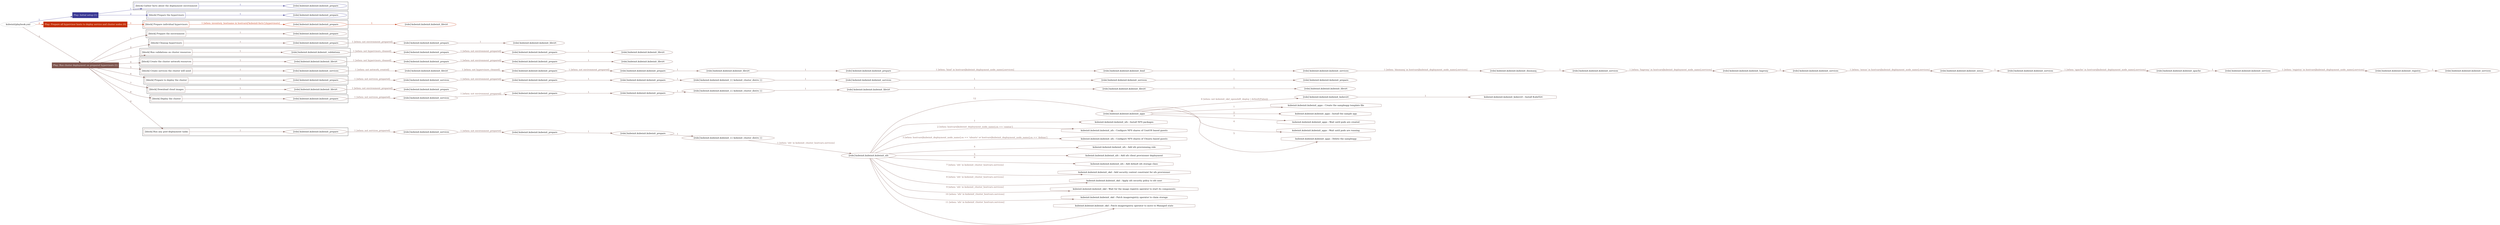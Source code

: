 digraph {
	graph [concentrate=true ordering=in rankdir=LR ratio=fill]
	edge [esep=5 sep=10]
	"kubeinit/playbook.yml" [id=root_node style=dotted]
	play_c2dd0387 [label="Play: Initial setup (1)" color="#3a3894" fontcolor="#ffffff" id=play_c2dd0387 shape=box style=filled tooltip=localhost]
	"kubeinit/playbook.yml" -> play_c2dd0387 [label="1 " color="#3a3894" fontcolor="#3a3894" id=edge_86bf3c8e labeltooltip="1 " tooltip="1 "]
	subgraph "kubeinit.kubeinit.kubeinit_prepare" {
		role_da2dac50 [label="[role] kubeinit.kubeinit.kubeinit_prepare" color="#3a3894" id=role_da2dac50 tooltip="kubeinit.kubeinit.kubeinit_prepare"]
	}
	subgraph "kubeinit.kubeinit.kubeinit_prepare" {
		role_22c2eb7b [label="[role] kubeinit.kubeinit.kubeinit_prepare" color="#3a3894" id=role_22c2eb7b tooltip="kubeinit.kubeinit.kubeinit_prepare"]
	}
	subgraph "Play: Initial setup (1)" {
		play_c2dd0387 -> block_3fb3e638 [label=1 color="#3a3894" fontcolor="#3a3894" id=edge_acb2efb7 labeltooltip=1 tooltip=1]
		subgraph cluster_block_3fb3e638 {
			block_3fb3e638 [label="[block] Gather facts about the deployment environment" color="#3a3894" id=block_3fb3e638 labeltooltip="Gather facts about the deployment environment" shape=box tooltip="Gather facts about the deployment environment"]
			block_3fb3e638 -> role_da2dac50 [label="1 " color="#3a3894" fontcolor="#3a3894" id=edge_131c8923 labeltooltip="1 " tooltip="1 "]
		}
		play_c2dd0387 -> block_d1400189 [label=2 color="#3a3894" fontcolor="#3a3894" id=edge_cb6d31bc labeltooltip=2 tooltip=2]
		subgraph cluster_block_d1400189 {
			block_d1400189 [label="[block] Prepare the hypervisors" color="#3a3894" id=block_d1400189 labeltooltip="Prepare the hypervisors" shape=box tooltip="Prepare the hypervisors"]
			block_d1400189 -> role_22c2eb7b [label="1 " color="#3a3894" fontcolor="#3a3894" id=edge_fad5fbfa labeltooltip="1 " tooltip="1 "]
		}
	}
	play_46d26a7b [label="Play: Prepare all hypervisor hosts to deploy service and cluster nodes (0)" color="#c53007" fontcolor="#ffffff" id=play_46d26a7b shape=box style=filled tooltip="Play: Prepare all hypervisor hosts to deploy service and cluster nodes (0)"]
	"kubeinit/playbook.yml" -> play_46d26a7b [label="2 " color="#c53007" fontcolor="#c53007" id=edge_1a5c983f labeltooltip="2 " tooltip="2 "]
	subgraph "kubeinit.kubeinit.kubeinit_libvirt" {
		role_46c4654c [label="[role] kubeinit.kubeinit.kubeinit_libvirt" color="#c53007" id=role_46c4654c tooltip="kubeinit.kubeinit.kubeinit_libvirt"]
	}
	subgraph "kubeinit.kubeinit.kubeinit_prepare" {
		role_c9494da9 [label="[role] kubeinit.kubeinit.kubeinit_prepare" color="#c53007" id=role_c9494da9 tooltip="kubeinit.kubeinit.kubeinit_prepare"]
		role_c9494da9 -> role_46c4654c [label="1 " color="#c53007" fontcolor="#c53007" id=edge_b0a8f1e0 labeltooltip="1 " tooltip="1 "]
	}
	subgraph "Play: Prepare all hypervisor hosts to deploy service and cluster nodes (0)" {
		play_46d26a7b -> block_4b948ac9 [label=1 color="#c53007" fontcolor="#c53007" id=edge_d9e61dc7 labeltooltip=1 tooltip=1]
		subgraph cluster_block_4b948ac9 {
			block_4b948ac9 [label="[block] Prepare individual hypervisors" color="#c53007" id=block_4b948ac9 labeltooltip="Prepare individual hypervisors" shape=box tooltip="Prepare individual hypervisors"]
			block_4b948ac9 -> role_c9494da9 [label="1 [when: inventory_hostname in hostvars['kubeinit-facts'].hypervisors]" color="#c53007" fontcolor="#c53007" id=edge_791bee9c labeltooltip="1 [when: inventory_hostname in hostvars['kubeinit-facts'].hypervisors]" tooltip="1 [when: inventory_hostname in hostvars['kubeinit-facts'].hypervisors]"]
		}
	}
	play_fd1b0d0d [label="Play: Run cluster deployment on prepared hypervisors (1)" color="#7e554e" fontcolor="#ffffff" id=play_fd1b0d0d shape=box style=filled tooltip=localhost]
	"kubeinit/playbook.yml" -> play_fd1b0d0d [label="3 " color="#7e554e" fontcolor="#7e554e" id=edge_b7e62af1 labeltooltip="3 " tooltip="3 "]
	subgraph "kubeinit.kubeinit.kubeinit_prepare" {
		role_daaa1865 [label="[role] kubeinit.kubeinit.kubeinit_prepare" color="#7e554e" id=role_daaa1865 tooltip="kubeinit.kubeinit.kubeinit_prepare"]
	}
	subgraph "kubeinit.kubeinit.kubeinit_libvirt" {
		role_657f4ca3 [label="[role] kubeinit.kubeinit.kubeinit_libvirt" color="#7e554e" id=role_657f4ca3 tooltip="kubeinit.kubeinit.kubeinit_libvirt"]
	}
	subgraph "kubeinit.kubeinit.kubeinit_prepare" {
		role_4a3c42e5 [label="[role] kubeinit.kubeinit.kubeinit_prepare" color="#7e554e" id=role_4a3c42e5 tooltip="kubeinit.kubeinit.kubeinit_prepare"]
		role_4a3c42e5 -> role_657f4ca3 [label="1 " color="#7e554e" fontcolor="#7e554e" id=edge_40a87649 labeltooltip="1 " tooltip="1 "]
	}
	subgraph "kubeinit.kubeinit.kubeinit_prepare" {
		role_5d54aa24 [label="[role] kubeinit.kubeinit.kubeinit_prepare" color="#7e554e" id=role_5d54aa24 tooltip="kubeinit.kubeinit.kubeinit_prepare"]
		role_5d54aa24 -> role_4a3c42e5 [label="1 [when: not environment_prepared]" color="#7e554e" fontcolor="#7e554e" id=edge_bfb8fec6 labeltooltip="1 [when: not environment_prepared]" tooltip="1 [when: not environment_prepared]"]
	}
	subgraph "kubeinit.kubeinit.kubeinit_libvirt" {
		role_5720d32f [label="[role] kubeinit.kubeinit.kubeinit_libvirt" color="#7e554e" id=role_5720d32f tooltip="kubeinit.kubeinit.kubeinit_libvirt"]
	}
	subgraph "kubeinit.kubeinit.kubeinit_prepare" {
		role_c7e9fc83 [label="[role] kubeinit.kubeinit.kubeinit_prepare" color="#7e554e" id=role_c7e9fc83 tooltip="kubeinit.kubeinit.kubeinit_prepare"]
		role_c7e9fc83 -> role_5720d32f [label="1 " color="#7e554e" fontcolor="#7e554e" id=edge_cd16b8ef labeltooltip="1 " tooltip="1 "]
	}
	subgraph "kubeinit.kubeinit.kubeinit_prepare" {
		role_3e101ac8 [label="[role] kubeinit.kubeinit.kubeinit_prepare" color="#7e554e" id=role_3e101ac8 tooltip="kubeinit.kubeinit.kubeinit_prepare"]
		role_3e101ac8 -> role_c7e9fc83 [label="1 [when: not environment_prepared]" color="#7e554e" fontcolor="#7e554e" id=edge_ec8adcec labeltooltip="1 [when: not environment_prepared]" tooltip="1 [when: not environment_prepared]"]
	}
	subgraph "kubeinit.kubeinit.kubeinit_validations" {
		role_52a22d5b [label="[role] kubeinit.kubeinit.kubeinit_validations" color="#7e554e" id=role_52a22d5b tooltip="kubeinit.kubeinit.kubeinit_validations"]
		role_52a22d5b -> role_3e101ac8 [label="1 [when: not hypervisors_cleaned]" color="#7e554e" fontcolor="#7e554e" id=edge_bc32d9d7 labeltooltip="1 [when: not hypervisors_cleaned]" tooltip="1 [when: not hypervisors_cleaned]"]
	}
	subgraph "kubeinit.kubeinit.kubeinit_libvirt" {
		role_e495586c [label="[role] kubeinit.kubeinit.kubeinit_libvirt" color="#7e554e" id=role_e495586c tooltip="kubeinit.kubeinit.kubeinit_libvirt"]
	}
	subgraph "kubeinit.kubeinit.kubeinit_prepare" {
		role_4ebca391 [label="[role] kubeinit.kubeinit.kubeinit_prepare" color="#7e554e" id=role_4ebca391 tooltip="kubeinit.kubeinit.kubeinit_prepare"]
		role_4ebca391 -> role_e495586c [label="1 " color="#7e554e" fontcolor="#7e554e" id=edge_f3aa718d labeltooltip="1 " tooltip="1 "]
	}
	subgraph "kubeinit.kubeinit.kubeinit_prepare" {
		role_298121b6 [label="[role] kubeinit.kubeinit.kubeinit_prepare" color="#7e554e" id=role_298121b6 tooltip="kubeinit.kubeinit.kubeinit_prepare"]
		role_298121b6 -> role_4ebca391 [label="1 [when: not environment_prepared]" color="#7e554e" fontcolor="#7e554e" id=edge_adab590d labeltooltip="1 [when: not environment_prepared]" tooltip="1 [when: not environment_prepared]"]
	}
	subgraph "kubeinit.kubeinit.kubeinit_libvirt" {
		role_7711940d [label="[role] kubeinit.kubeinit.kubeinit_libvirt" color="#7e554e" id=role_7711940d tooltip="kubeinit.kubeinit.kubeinit_libvirt"]
		role_7711940d -> role_298121b6 [label="1 [when: not hypervisors_cleaned]" color="#7e554e" fontcolor="#7e554e" id=edge_3af7db24 labeltooltip="1 [when: not hypervisors_cleaned]" tooltip="1 [when: not hypervisors_cleaned]"]
	}
	subgraph "kubeinit.kubeinit.kubeinit_services" {
		role_03ab2e5f [label="[role] kubeinit.kubeinit.kubeinit_services" color="#7e554e" id=role_03ab2e5f tooltip="kubeinit.kubeinit.kubeinit_services"]
	}
	subgraph "kubeinit.kubeinit.kubeinit_registry" {
		role_21ba1f43 [label="[role] kubeinit.kubeinit.kubeinit_registry" color="#7e554e" id=role_21ba1f43 tooltip="kubeinit.kubeinit.kubeinit_registry"]
		role_21ba1f43 -> role_03ab2e5f [label="1 " color="#7e554e" fontcolor="#7e554e" id=edge_952fd7f2 labeltooltip="1 " tooltip="1 "]
	}
	subgraph "kubeinit.kubeinit.kubeinit_services" {
		role_b5451141 [label="[role] kubeinit.kubeinit.kubeinit_services" color="#7e554e" id=role_b5451141 tooltip="kubeinit.kubeinit.kubeinit_services"]
		role_b5451141 -> role_21ba1f43 [label="1 [when: 'registry' in hostvars[kubeinit_deployment_node_name].services]" color="#7e554e" fontcolor="#7e554e" id=edge_2198044a labeltooltip="1 [when: 'registry' in hostvars[kubeinit_deployment_node_name].services]" tooltip="1 [when: 'registry' in hostvars[kubeinit_deployment_node_name].services]"]
	}
	subgraph "kubeinit.kubeinit.kubeinit_apache" {
		role_afb4394b [label="[role] kubeinit.kubeinit.kubeinit_apache" color="#7e554e" id=role_afb4394b tooltip="kubeinit.kubeinit.kubeinit_apache"]
		role_afb4394b -> role_b5451141 [label="1 " color="#7e554e" fontcolor="#7e554e" id=edge_414f3d36 labeltooltip="1 " tooltip="1 "]
	}
	subgraph "kubeinit.kubeinit.kubeinit_services" {
		role_c9fb33a8 [label="[role] kubeinit.kubeinit.kubeinit_services" color="#7e554e" id=role_c9fb33a8 tooltip="kubeinit.kubeinit.kubeinit_services"]
		role_c9fb33a8 -> role_afb4394b [label="1 [when: 'apache' in hostvars[kubeinit_deployment_node_name].services]" color="#7e554e" fontcolor="#7e554e" id=edge_ba1ae41f labeltooltip="1 [when: 'apache' in hostvars[kubeinit_deployment_node_name].services]" tooltip="1 [when: 'apache' in hostvars[kubeinit_deployment_node_name].services]"]
	}
	subgraph "kubeinit.kubeinit.kubeinit_nexus" {
		role_1bba70f8 [label="[role] kubeinit.kubeinit.kubeinit_nexus" color="#7e554e" id=role_1bba70f8 tooltip="kubeinit.kubeinit.kubeinit_nexus"]
		role_1bba70f8 -> role_c9fb33a8 [label="1 " color="#7e554e" fontcolor="#7e554e" id=edge_4ba47462 labeltooltip="1 " tooltip="1 "]
	}
	subgraph "kubeinit.kubeinit.kubeinit_services" {
		role_a01415ed [label="[role] kubeinit.kubeinit.kubeinit_services" color="#7e554e" id=role_a01415ed tooltip="kubeinit.kubeinit.kubeinit_services"]
		role_a01415ed -> role_1bba70f8 [label="1 [when: 'nexus' in hostvars[kubeinit_deployment_node_name].services]" color="#7e554e" fontcolor="#7e554e" id=edge_d2247255 labeltooltip="1 [when: 'nexus' in hostvars[kubeinit_deployment_node_name].services]" tooltip="1 [when: 'nexus' in hostvars[kubeinit_deployment_node_name].services]"]
	}
	subgraph "kubeinit.kubeinit.kubeinit_haproxy" {
		role_2ab2d21d [label="[role] kubeinit.kubeinit.kubeinit_haproxy" color="#7e554e" id=role_2ab2d21d tooltip="kubeinit.kubeinit.kubeinit_haproxy"]
		role_2ab2d21d -> role_a01415ed [label="1 " color="#7e554e" fontcolor="#7e554e" id=edge_5239ca3d labeltooltip="1 " tooltip="1 "]
	}
	subgraph "kubeinit.kubeinit.kubeinit_services" {
		role_d3edbe37 [label="[role] kubeinit.kubeinit.kubeinit_services" color="#7e554e" id=role_d3edbe37 tooltip="kubeinit.kubeinit.kubeinit_services"]
		role_d3edbe37 -> role_2ab2d21d [label="1 [when: 'haproxy' in hostvars[kubeinit_deployment_node_name].services]" color="#7e554e" fontcolor="#7e554e" id=edge_b6151aee labeltooltip="1 [when: 'haproxy' in hostvars[kubeinit_deployment_node_name].services]" tooltip="1 [when: 'haproxy' in hostvars[kubeinit_deployment_node_name].services]"]
	}
	subgraph "kubeinit.kubeinit.kubeinit_dnsmasq" {
		role_39ce8699 [label="[role] kubeinit.kubeinit.kubeinit_dnsmasq" color="#7e554e" id=role_39ce8699 tooltip="kubeinit.kubeinit.kubeinit_dnsmasq"]
		role_39ce8699 -> role_d3edbe37 [label="1 " color="#7e554e" fontcolor="#7e554e" id=edge_bb0cb123 labeltooltip="1 " tooltip="1 "]
	}
	subgraph "kubeinit.kubeinit.kubeinit_services" {
		role_d1df9e18 [label="[role] kubeinit.kubeinit.kubeinit_services" color="#7e554e" id=role_d1df9e18 tooltip="kubeinit.kubeinit.kubeinit_services"]
		role_d1df9e18 -> role_39ce8699 [label="1 [when: 'dnsmasq' in hostvars[kubeinit_deployment_node_name].services]" color="#7e554e" fontcolor="#7e554e" id=edge_383c7206 labeltooltip="1 [when: 'dnsmasq' in hostvars[kubeinit_deployment_node_name].services]" tooltip="1 [when: 'dnsmasq' in hostvars[kubeinit_deployment_node_name].services]"]
	}
	subgraph "kubeinit.kubeinit.kubeinit_bind" {
		role_513589ef [label="[role] kubeinit.kubeinit.kubeinit_bind" color="#7e554e" id=role_513589ef tooltip="kubeinit.kubeinit.kubeinit_bind"]
		role_513589ef -> role_d1df9e18 [label="1 " color="#7e554e" fontcolor="#7e554e" id=edge_b9255f7a labeltooltip="1 " tooltip="1 "]
	}
	subgraph "kubeinit.kubeinit.kubeinit_prepare" {
		role_d474b8ef [label="[role] kubeinit.kubeinit.kubeinit_prepare" color="#7e554e" id=role_d474b8ef tooltip="kubeinit.kubeinit.kubeinit_prepare"]
		role_d474b8ef -> role_513589ef [label="1 [when: 'bind' in hostvars[kubeinit_deployment_node_name].services]" color="#7e554e" fontcolor="#7e554e" id=edge_52bdf46e labeltooltip="1 [when: 'bind' in hostvars[kubeinit_deployment_node_name].services]" tooltip="1 [when: 'bind' in hostvars[kubeinit_deployment_node_name].services]"]
	}
	subgraph "kubeinit.kubeinit.kubeinit_libvirt" {
		role_d708d15b [label="[role] kubeinit.kubeinit.kubeinit_libvirt" color="#7e554e" id=role_d708d15b tooltip="kubeinit.kubeinit.kubeinit_libvirt"]
		role_d708d15b -> role_d474b8ef [label="1 " color="#7e554e" fontcolor="#7e554e" id=edge_839da3f9 labeltooltip="1 " tooltip="1 "]
	}
	subgraph "kubeinit.kubeinit.kubeinit_prepare" {
		role_8d02b257 [label="[role] kubeinit.kubeinit.kubeinit_prepare" color="#7e554e" id=role_8d02b257 tooltip="kubeinit.kubeinit.kubeinit_prepare"]
		role_8d02b257 -> role_d708d15b [label="1 " color="#7e554e" fontcolor="#7e554e" id=edge_b66bd746 labeltooltip="1 " tooltip="1 "]
	}
	subgraph "kubeinit.kubeinit.kubeinit_prepare" {
		role_91f8b99c [label="[role] kubeinit.kubeinit.kubeinit_prepare" color="#7e554e" id=role_91f8b99c tooltip="kubeinit.kubeinit.kubeinit_prepare"]
		role_91f8b99c -> role_8d02b257 [label="1 [when: not environment_prepared]" color="#7e554e" fontcolor="#7e554e" id=edge_d16b2d05 labeltooltip="1 [when: not environment_prepared]" tooltip="1 [when: not environment_prepared]"]
	}
	subgraph "kubeinit.kubeinit.kubeinit_libvirt" {
		role_ed782646 [label="[role] kubeinit.kubeinit.kubeinit_libvirt" color="#7e554e" id=role_ed782646 tooltip="kubeinit.kubeinit.kubeinit_libvirt"]
		role_ed782646 -> role_91f8b99c [label="1 [when: not hypervisors_cleaned]" color="#7e554e" fontcolor="#7e554e" id=edge_95c60d4a labeltooltip="1 [when: not hypervisors_cleaned]" tooltip="1 [when: not hypervisors_cleaned]"]
	}
	subgraph "kubeinit.kubeinit.kubeinit_services" {
		role_5d439bfb [label="[role] kubeinit.kubeinit.kubeinit_services" color="#7e554e" id=role_5d439bfb tooltip="kubeinit.kubeinit.kubeinit_services"]
		role_5d439bfb -> role_ed782646 [label="1 [when: not network_created]" color="#7e554e" fontcolor="#7e554e" id=edge_2762e221 labeltooltip="1 [when: not network_created]" tooltip="1 [when: not network_created]"]
	}
	subgraph "kubeinit.kubeinit.kubeinit_prepare" {
		role_adc8de19 [label="[role] kubeinit.kubeinit.kubeinit_prepare" color="#7e554e" id=role_adc8de19 tooltip="kubeinit.kubeinit.kubeinit_prepare"]
	}
	subgraph "kubeinit.kubeinit.kubeinit_services" {
		role_7b9e6ff3 [label="[role] kubeinit.kubeinit.kubeinit_services" color="#7e554e" id=role_7b9e6ff3 tooltip="kubeinit.kubeinit.kubeinit_services"]
		role_7b9e6ff3 -> role_adc8de19 [label="1 " color="#7e554e" fontcolor="#7e554e" id=edge_973a5259 labeltooltip="1 " tooltip="1 "]
	}
	subgraph "kubeinit.kubeinit.kubeinit_services" {
		role_43fcf7f1 [label="[role] kubeinit.kubeinit.kubeinit_services" color="#7e554e" id=role_43fcf7f1 tooltip="kubeinit.kubeinit.kubeinit_services"]
		role_43fcf7f1 -> role_7b9e6ff3 [label="1 " color="#7e554e" fontcolor="#7e554e" id=edge_d9400124 labeltooltip="1 " tooltip="1 "]
	}
	subgraph "kubeinit.kubeinit.kubeinit_{{ kubeinit_cluster_distro }}" {
		role_7a3df8e7 [label="[role] kubeinit.kubeinit.kubeinit_{{ kubeinit_cluster_distro }}" color="#7e554e" id=role_7a3df8e7 tooltip="kubeinit.kubeinit.kubeinit_{{ kubeinit_cluster_distro }}"]
		role_7a3df8e7 -> role_43fcf7f1 [label="1 " color="#7e554e" fontcolor="#7e554e" id=edge_71eea9f6 labeltooltip="1 " tooltip="1 "]
	}
	subgraph "kubeinit.kubeinit.kubeinit_prepare" {
		role_71af1cd0 [label="[role] kubeinit.kubeinit.kubeinit_prepare" color="#7e554e" id=role_71af1cd0 tooltip="kubeinit.kubeinit.kubeinit_prepare"]
		role_71af1cd0 -> role_7a3df8e7 [label="1 " color="#7e554e" fontcolor="#7e554e" id=edge_36dacf1d labeltooltip="1 " tooltip="1 "]
	}
	subgraph "kubeinit.kubeinit.kubeinit_prepare" {
		role_b1550239 [label="[role] kubeinit.kubeinit.kubeinit_prepare" color="#7e554e" id=role_b1550239 tooltip="kubeinit.kubeinit.kubeinit_prepare"]
		role_b1550239 -> role_71af1cd0 [label="1 " color="#7e554e" fontcolor="#7e554e" id=edge_ff64fb49 labeltooltip="1 " tooltip="1 "]
	}
	subgraph "kubeinit.kubeinit.kubeinit_services" {
		role_9b81fa9f [label="[role] kubeinit.kubeinit.kubeinit_services" color="#7e554e" id=role_9b81fa9f tooltip="kubeinit.kubeinit.kubeinit_services"]
		role_9b81fa9f -> role_b1550239 [label="1 [when: not environment_prepared]" color="#7e554e" fontcolor="#7e554e" id=edge_9e86044f labeltooltip="1 [when: not environment_prepared]" tooltip="1 [when: not environment_prepared]"]
	}
	subgraph "kubeinit.kubeinit.kubeinit_prepare" {
		role_87f1f262 [label="[role] kubeinit.kubeinit.kubeinit_prepare" color="#7e554e" id=role_87f1f262 tooltip="kubeinit.kubeinit.kubeinit_prepare"]
		role_87f1f262 -> role_9b81fa9f [label="1 [when: not services_prepared]" color="#7e554e" fontcolor="#7e554e" id=edge_4538a50b labeltooltip="1 [when: not services_prepared]" tooltip="1 [when: not services_prepared]"]
	}
	subgraph "kubeinit.kubeinit.kubeinit_prepare" {
		role_651eb847 [label="[role] kubeinit.kubeinit.kubeinit_prepare" color="#7e554e" id=role_651eb847 tooltip="kubeinit.kubeinit.kubeinit_prepare"]
	}
	subgraph "kubeinit.kubeinit.kubeinit_libvirt" {
		role_37813f67 [label="[role] kubeinit.kubeinit.kubeinit_libvirt" color="#7e554e" id=role_37813f67 tooltip="kubeinit.kubeinit.kubeinit_libvirt"]
		role_37813f67 -> role_651eb847 [label="1 [when: not environment_prepared]" color="#7e554e" fontcolor="#7e554e" id=edge_4cb98369 labeltooltip="1 [when: not environment_prepared]" tooltip="1 [when: not environment_prepared]"]
	}
	subgraph "kubeinit.kubeinit.kubeinit_libvirt" {
		role_882c9704 [label="[role] kubeinit.kubeinit.kubeinit_libvirt" color="#7e554e" id=role_882c9704 tooltip="kubeinit.kubeinit.kubeinit_libvirt"]
	}
	subgraph "kubeinit.kubeinit.kubeinit_libvirt" {
		role_c3bf7a53 [label="[role] kubeinit.kubeinit.kubeinit_libvirt" color="#7e554e" id=role_c3bf7a53 tooltip="kubeinit.kubeinit.kubeinit_libvirt"]
		role_c3bf7a53 -> role_882c9704 [label="1 " color="#7e554e" fontcolor="#7e554e" id=edge_a2277856 labeltooltip="1 " tooltip="1 "]
	}
	subgraph "kubeinit.kubeinit.kubeinit_libvirt" {
		role_fa15a803 [label="[role] kubeinit.kubeinit.kubeinit_libvirt" color="#7e554e" id=role_fa15a803 tooltip="kubeinit.kubeinit.kubeinit_libvirt"]
		role_fa15a803 -> role_c3bf7a53 [label="1 " color="#7e554e" fontcolor="#7e554e" id=edge_b5f04a61 labeltooltip="1 " tooltip="1 "]
	}
	subgraph "kubeinit.kubeinit.kubeinit_{{ kubeinit_cluster_distro }}" {
		role_6e7175c9 [label="[role] kubeinit.kubeinit.kubeinit_{{ kubeinit_cluster_distro }}" color="#7e554e" id=role_6e7175c9 tooltip="kubeinit.kubeinit.kubeinit_{{ kubeinit_cluster_distro }}"]
		role_6e7175c9 -> role_fa15a803 [label="1 " color="#7e554e" fontcolor="#7e554e" id=edge_89419f34 labeltooltip="1 " tooltip="1 "]
	}
	subgraph "kubeinit.kubeinit.kubeinit_prepare" {
		role_ca33c234 [label="[role] kubeinit.kubeinit.kubeinit_prepare" color="#7e554e" id=role_ca33c234 tooltip="kubeinit.kubeinit.kubeinit_prepare"]
		role_ca33c234 -> role_6e7175c9 [label="1 " color="#7e554e" fontcolor="#7e554e" id=edge_a1450809 labeltooltip="1 " tooltip="1 "]
	}
	subgraph "kubeinit.kubeinit.kubeinit_prepare" {
		role_85e28d1a [label="[role] kubeinit.kubeinit.kubeinit_prepare" color="#7e554e" id=role_85e28d1a tooltip="kubeinit.kubeinit.kubeinit_prepare"]
		role_85e28d1a -> role_ca33c234 [label="1 " color="#7e554e" fontcolor="#7e554e" id=edge_b80a9743 labeltooltip="1 " tooltip="1 "]
	}
	subgraph "kubeinit.kubeinit.kubeinit_services" {
		role_84b3a502 [label="[role] kubeinit.kubeinit.kubeinit_services" color="#7e554e" id=role_84b3a502 tooltip="kubeinit.kubeinit.kubeinit_services"]
		role_84b3a502 -> role_85e28d1a [label="1 [when: not environment_prepared]" color="#7e554e" fontcolor="#7e554e" id=edge_7863ea72 labeltooltip="1 [when: not environment_prepared]" tooltip="1 [when: not environment_prepared]"]
	}
	subgraph "kubeinit.kubeinit.kubeinit_prepare" {
		role_c510faf3 [label="[role] kubeinit.kubeinit.kubeinit_prepare" color="#7e554e" id=role_c510faf3 tooltip="kubeinit.kubeinit.kubeinit_prepare"]
		role_c510faf3 -> role_84b3a502 [label="1 [when: not services_prepared]" color="#7e554e" fontcolor="#7e554e" id=edge_13b8dcf6 labeltooltip="1 [when: not services_prepared]" tooltip="1 [when: not services_prepared]"]
	}
	subgraph "kubeinit.kubeinit.kubeinit_kubevirt" {
		role_52511c5b [label="[role] kubeinit.kubeinit.kubeinit_kubevirt" color="#7e554e" id=role_52511c5b tooltip="kubeinit.kubeinit.kubeinit_kubevirt"]
		task_49805931 [label="kubeinit.kubeinit.kubeinit_kubevirt : Install KubeVirt" color="#7e554e" id=task_49805931 shape=octagon tooltip="kubeinit.kubeinit.kubeinit_kubevirt : Install KubeVirt"]
		role_52511c5b -> task_49805931 [label="1 " color="#7e554e" fontcolor="#7e554e" id=edge_210e133f labeltooltip="1 " tooltip="1 "]
	}
	subgraph "kubeinit.kubeinit.kubeinit_apps" {
		role_f228555a [label="[role] kubeinit.kubeinit.kubeinit_apps" color="#7e554e" id=role_f228555a tooltip="kubeinit.kubeinit.kubeinit_apps"]
		task_58beb9eb [label="kubeinit.kubeinit.kubeinit_apps : Create the sampleapp template file" color="#7e554e" id=task_58beb9eb shape=octagon tooltip="kubeinit.kubeinit.kubeinit_apps : Create the sampleapp template file"]
		role_f228555a -> task_58beb9eb [label="1 " color="#7e554e" fontcolor="#7e554e" id=edge_de3d7a68 labeltooltip="1 " tooltip="1 "]
		task_d6ade6ca [label="kubeinit.kubeinit.kubeinit_apps : Install the sample app" color="#7e554e" id=task_d6ade6ca shape=octagon tooltip="kubeinit.kubeinit.kubeinit_apps : Install the sample app"]
		role_f228555a -> task_d6ade6ca [label="2 " color="#7e554e" fontcolor="#7e554e" id=edge_bfd35cd2 labeltooltip="2 " tooltip="2 "]
		task_0ab9245b [label="kubeinit.kubeinit.kubeinit_apps : Wait until pods are created" color="#7e554e" id=task_0ab9245b shape=octagon tooltip="kubeinit.kubeinit.kubeinit_apps : Wait until pods are created"]
		role_f228555a -> task_0ab9245b [label="3 " color="#7e554e" fontcolor="#7e554e" id=edge_c6396e6b labeltooltip="3 " tooltip="3 "]
		task_944c6668 [label="kubeinit.kubeinit.kubeinit_apps : Wait until pods are running" color="#7e554e" id=task_944c6668 shape=octagon tooltip="kubeinit.kubeinit.kubeinit_apps : Wait until pods are running"]
		role_f228555a -> task_944c6668 [label="4 " color="#7e554e" fontcolor="#7e554e" id=edge_7e2cd141 labeltooltip="4 " tooltip="4 "]
		task_96d8737e [label="kubeinit.kubeinit.kubeinit_apps : Delete the sampleapp" color="#7e554e" id=task_96d8737e shape=octagon tooltip="kubeinit.kubeinit.kubeinit_apps : Delete the sampleapp"]
		role_f228555a -> task_96d8737e [label="5 " color="#7e554e" fontcolor="#7e554e" id=edge_e2033150 labeltooltip="5 " tooltip="5 "]
		role_f228555a -> role_52511c5b [label="6 [when: not kubeinit_okd_openshift_deploy | default(False)]" color="#7e554e" fontcolor="#7e554e" id=edge_43cf57e1 labeltooltip="6 [when: not kubeinit_okd_openshift_deploy | default(False)]" tooltip="6 [when: not kubeinit_okd_openshift_deploy | default(False)]"]
	}
	subgraph "kubeinit.kubeinit.kubeinit_nfs" {
		role_8015c8ac [label="[role] kubeinit.kubeinit.kubeinit_nfs" color="#7e554e" id=role_8015c8ac tooltip="kubeinit.kubeinit.kubeinit_nfs"]
		task_d0a19ffa [label="kubeinit.kubeinit.kubeinit_nfs : Install NFS packages" color="#7e554e" id=task_d0a19ffa shape=octagon tooltip="kubeinit.kubeinit.kubeinit_nfs : Install NFS packages"]
		role_8015c8ac -> task_d0a19ffa [label="1 " color="#7e554e" fontcolor="#7e554e" id=edge_0a011adf labeltooltip="1 " tooltip="1 "]
		task_2a29bb9d [label="kubeinit.kubeinit.kubeinit_nfs : Configure NFS shares of CentOS based guests" color="#7e554e" id=task_2a29bb9d shape=octagon tooltip="kubeinit.kubeinit.kubeinit_nfs : Configure NFS shares of CentOS based guests"]
		role_8015c8ac -> task_2a29bb9d [label="2 [when: hostvars[kubeinit_deployment_node_name].os == 'centos']" color="#7e554e" fontcolor="#7e554e" id=edge_10fc934a labeltooltip="2 [when: hostvars[kubeinit_deployment_node_name].os == 'centos']" tooltip="2 [when: hostvars[kubeinit_deployment_node_name].os == 'centos']"]
		task_2c23ba64 [label="kubeinit.kubeinit.kubeinit_nfs : Configure NFS shares of Ubuntu based guests" color="#7e554e" id=task_2c23ba64 shape=octagon tooltip="kubeinit.kubeinit.kubeinit_nfs : Configure NFS shares of Ubuntu based guests"]
		role_8015c8ac -> task_2c23ba64 [label="3 [when: hostvars[kubeinit_deployment_node_name].os == 'ubuntu' or hostvars[kubeinit_deployment_node_name].os == 'debian']" color="#7e554e" fontcolor="#7e554e" id=edge_409f4e04 labeltooltip="3 [when: hostvars[kubeinit_deployment_node_name].os == 'ubuntu' or hostvars[kubeinit_deployment_node_name].os == 'debian']" tooltip="3 [when: hostvars[kubeinit_deployment_node_name].os == 'ubuntu' or hostvars[kubeinit_deployment_node_name].os == 'debian']"]
		task_e540c244 [label="kubeinit.kubeinit.kubeinit_nfs : Add nfs provisioning role" color="#7e554e" id=task_e540c244 shape=octagon tooltip="kubeinit.kubeinit.kubeinit_nfs : Add nfs provisioning role"]
		role_8015c8ac -> task_e540c244 [label="4 " color="#7e554e" fontcolor="#7e554e" id=edge_0a5904d7 labeltooltip="4 " tooltip="4 "]
		task_4f38d3fd [label="kubeinit.kubeinit.kubeinit_nfs : Add nfs client provisioner deployment" color="#7e554e" id=task_4f38d3fd shape=octagon tooltip="kubeinit.kubeinit.kubeinit_nfs : Add nfs client provisioner deployment"]
		role_8015c8ac -> task_4f38d3fd [label="5 " color="#7e554e" fontcolor="#7e554e" id=edge_67c2d650 labeltooltip="5 " tooltip="5 "]
		task_5da169af [label="kubeinit.kubeinit.kubeinit_nfs : Add default nfs storage class" color="#7e554e" id=task_5da169af shape=octagon tooltip="kubeinit.kubeinit.kubeinit_nfs : Add default nfs storage class"]
		role_8015c8ac -> task_5da169af [label="6 " color="#7e554e" fontcolor="#7e554e" id=edge_4a8626a3 labeltooltip="6 " tooltip="6 "]
		task_15b81559 [label="kubeinit.kubeinit.kubeinit_okd : Add security context constraint for nfs provisioner" color="#7e554e" id=task_15b81559 shape=octagon tooltip="kubeinit.kubeinit.kubeinit_okd : Add security context constraint for nfs provisioner"]
		role_8015c8ac -> task_15b81559 [label="7 [when: 'nfs' in kubeinit_cluster_hostvars.services]" color="#7e554e" fontcolor="#7e554e" id=edge_cb2155d3 labeltooltip="7 [when: 'nfs' in kubeinit_cluster_hostvars.services]" tooltip="7 [when: 'nfs' in kubeinit_cluster_hostvars.services]"]
		task_9c144291 [label="kubeinit.kubeinit.kubeinit_okd : Apply nfs security policy to nfs user" color="#7e554e" id=task_9c144291 shape=octagon tooltip="kubeinit.kubeinit.kubeinit_okd : Apply nfs security policy to nfs user"]
		role_8015c8ac -> task_9c144291 [label="8 [when: 'nfs' in kubeinit_cluster_hostvars.services]" color="#7e554e" fontcolor="#7e554e" id=edge_37884fb0 labeltooltip="8 [when: 'nfs' in kubeinit_cluster_hostvars.services]" tooltip="8 [when: 'nfs' in kubeinit_cluster_hostvars.services]"]
		task_bd11b35d [label="kubeinit.kubeinit.kubeinit_okd : Wait for the image registry operator to start its components" color="#7e554e" id=task_bd11b35d shape=octagon tooltip="kubeinit.kubeinit.kubeinit_okd : Wait for the image registry operator to start its components"]
		role_8015c8ac -> task_bd11b35d [label="9 [when: 'nfs' in kubeinit_cluster_hostvars.services]" color="#7e554e" fontcolor="#7e554e" id=edge_6ff1a8d6 labeltooltip="9 [when: 'nfs' in kubeinit_cluster_hostvars.services]" tooltip="9 [when: 'nfs' in kubeinit_cluster_hostvars.services]"]
		task_72c6b74e [label="kubeinit.kubeinit.kubeinit_okd : Patch imageregistry operator to claim storage" color="#7e554e" id=task_72c6b74e shape=octagon tooltip="kubeinit.kubeinit.kubeinit_okd : Patch imageregistry operator to claim storage"]
		role_8015c8ac -> task_72c6b74e [label="10 [when: 'nfs' in kubeinit_cluster_hostvars.services]" color="#7e554e" fontcolor="#7e554e" id=edge_be8c1ff1 labeltooltip="10 [when: 'nfs' in kubeinit_cluster_hostvars.services]" tooltip="10 [when: 'nfs' in kubeinit_cluster_hostvars.services]"]
		task_46f2ea6b [label="kubeinit.kubeinit.kubeinit_okd : Patch imageregistry operator to move to Managed state" color="#7e554e" id=task_46f2ea6b shape=octagon tooltip="kubeinit.kubeinit.kubeinit_okd : Patch imageregistry operator to move to Managed state"]
		role_8015c8ac -> task_46f2ea6b [label="11 [when: 'nfs' in kubeinit_cluster_hostvars.services]" color="#7e554e" fontcolor="#7e554e" id=edge_841007b7 labeltooltip="11 [when: 'nfs' in kubeinit_cluster_hostvars.services]" tooltip="11 [when: 'nfs' in kubeinit_cluster_hostvars.services]"]
		role_8015c8ac -> role_f228555a [label="12 " color="#7e554e" fontcolor="#7e554e" id=edge_0068b47c labeltooltip="12 " tooltip="12 "]
	}
	subgraph "kubeinit.kubeinit.kubeinit_{{ kubeinit_cluster_distro }}" {
		role_e1addf70 [label="[role] kubeinit.kubeinit.kubeinit_{{ kubeinit_cluster_distro }}" color="#7e554e" id=role_e1addf70 tooltip="kubeinit.kubeinit.kubeinit_{{ kubeinit_cluster_distro }}"]
		role_e1addf70 -> role_8015c8ac [label="1 [when: 'nfs' in kubeinit_cluster_hostvars.services]" color="#7e554e" fontcolor="#7e554e" id=edge_e1d89d83 labeltooltip="1 [when: 'nfs' in kubeinit_cluster_hostvars.services]" tooltip="1 [when: 'nfs' in kubeinit_cluster_hostvars.services]"]
	}
	subgraph "kubeinit.kubeinit.kubeinit_prepare" {
		role_e8bd1fb7 [label="[role] kubeinit.kubeinit.kubeinit_prepare" color="#7e554e" id=role_e8bd1fb7 tooltip="kubeinit.kubeinit.kubeinit_prepare"]
		role_e8bd1fb7 -> role_e1addf70 [label="1 " color="#7e554e" fontcolor="#7e554e" id=edge_7d69dee3 labeltooltip="1 " tooltip="1 "]
	}
	subgraph "kubeinit.kubeinit.kubeinit_prepare" {
		role_144bc850 [label="[role] kubeinit.kubeinit.kubeinit_prepare" color="#7e554e" id=role_144bc850 tooltip="kubeinit.kubeinit.kubeinit_prepare"]
		role_144bc850 -> role_e8bd1fb7 [label="1 " color="#7e554e" fontcolor="#7e554e" id=edge_95e16349 labeltooltip="1 " tooltip="1 "]
	}
	subgraph "kubeinit.kubeinit.kubeinit_services" {
		role_e828f7ea [label="[role] kubeinit.kubeinit.kubeinit_services" color="#7e554e" id=role_e828f7ea tooltip="kubeinit.kubeinit.kubeinit_services"]
		role_e828f7ea -> role_144bc850 [label="1 [when: not environment_prepared]" color="#7e554e" fontcolor="#7e554e" id=edge_86178157 labeltooltip="1 [when: not environment_prepared]" tooltip="1 [when: not environment_prepared]"]
	}
	subgraph "kubeinit.kubeinit.kubeinit_prepare" {
		role_46328006 [label="[role] kubeinit.kubeinit.kubeinit_prepare" color="#7e554e" id=role_46328006 tooltip="kubeinit.kubeinit.kubeinit_prepare"]
		role_46328006 -> role_e828f7ea [label="1 [when: not services_prepared]" color="#7e554e" fontcolor="#7e554e" id=edge_8b0ab5a0 labeltooltip="1 [when: not services_prepared]" tooltip="1 [when: not services_prepared]"]
	}
	subgraph "Play: Run cluster deployment on prepared hypervisors (1)" {
		play_fd1b0d0d -> block_712a1e1d [label=1 color="#7e554e" fontcolor="#7e554e" id=edge_4e0b1e72 labeltooltip=1 tooltip=1]
		subgraph cluster_block_712a1e1d {
			block_712a1e1d [label="[block] Prepare the environment" color="#7e554e" id=block_712a1e1d labeltooltip="Prepare the environment" shape=box tooltip="Prepare the environment"]
			block_712a1e1d -> role_daaa1865 [label="1 " color="#7e554e" fontcolor="#7e554e" id=edge_f1be5c85 labeltooltip="1 " tooltip="1 "]
		}
		play_fd1b0d0d -> block_21b07570 [label=2 color="#7e554e" fontcolor="#7e554e" id=edge_f9643929 labeltooltip=2 tooltip=2]
		subgraph cluster_block_21b07570 {
			block_21b07570 [label="[block] Cleanup hypervisors" color="#7e554e" id=block_21b07570 labeltooltip="Cleanup hypervisors" shape=box tooltip="Cleanup hypervisors"]
			block_21b07570 -> role_5d54aa24 [label="1 " color="#7e554e" fontcolor="#7e554e" id=edge_e081568e labeltooltip="1 " tooltip="1 "]
		}
		play_fd1b0d0d -> block_0b40e224 [label=3 color="#7e554e" fontcolor="#7e554e" id=edge_3cb77db6 labeltooltip=3 tooltip=3]
		subgraph cluster_block_0b40e224 {
			block_0b40e224 [label="[block] Run validations on cluster resources" color="#7e554e" id=block_0b40e224 labeltooltip="Run validations on cluster resources" shape=box tooltip="Run validations on cluster resources"]
			block_0b40e224 -> role_52a22d5b [label="1 " color="#7e554e" fontcolor="#7e554e" id=edge_4cc43bee labeltooltip="1 " tooltip="1 "]
		}
		play_fd1b0d0d -> block_a4c54505 [label=4 color="#7e554e" fontcolor="#7e554e" id=edge_72e7a573 labeltooltip=4 tooltip=4]
		subgraph cluster_block_a4c54505 {
			block_a4c54505 [label="[block] Create the cluster network resources" color="#7e554e" id=block_a4c54505 labeltooltip="Create the cluster network resources" shape=box tooltip="Create the cluster network resources"]
			block_a4c54505 -> role_7711940d [label="1 " color="#7e554e" fontcolor="#7e554e" id=edge_8279a98a labeltooltip="1 " tooltip="1 "]
		}
		play_fd1b0d0d -> block_c642522f [label=5 color="#7e554e" fontcolor="#7e554e" id=edge_cff24255 labeltooltip=5 tooltip=5]
		subgraph cluster_block_c642522f {
			block_c642522f [label="[block] Create services the cluster will need" color="#7e554e" id=block_c642522f labeltooltip="Create services the cluster will need" shape=box tooltip="Create services the cluster will need"]
			block_c642522f -> role_5d439bfb [label="1 " color="#7e554e" fontcolor="#7e554e" id=edge_06cbce02 labeltooltip="1 " tooltip="1 "]
		}
		play_fd1b0d0d -> block_72e3922c [label=6 color="#7e554e" fontcolor="#7e554e" id=edge_ec7ca192 labeltooltip=6 tooltip=6]
		subgraph cluster_block_72e3922c {
			block_72e3922c [label="[block] Prepare to deploy the cluster" color="#7e554e" id=block_72e3922c labeltooltip="Prepare to deploy the cluster" shape=box tooltip="Prepare to deploy the cluster"]
			block_72e3922c -> role_87f1f262 [label="1 " color="#7e554e" fontcolor="#7e554e" id=edge_6fb71b03 labeltooltip="1 " tooltip="1 "]
		}
		play_fd1b0d0d -> block_473a58e5 [label=7 color="#7e554e" fontcolor="#7e554e" id=edge_23f318ff labeltooltip=7 tooltip=7]
		subgraph cluster_block_473a58e5 {
			block_473a58e5 [label="[block] Download cloud images" color="#7e554e" id=block_473a58e5 labeltooltip="Download cloud images" shape=box tooltip="Download cloud images"]
			block_473a58e5 -> role_37813f67 [label="1 " color="#7e554e" fontcolor="#7e554e" id=edge_a43e43ab labeltooltip="1 " tooltip="1 "]
		}
		play_fd1b0d0d -> block_e49e735c [label=8 color="#7e554e" fontcolor="#7e554e" id=edge_bbe755eb labeltooltip=8 tooltip=8]
		subgraph cluster_block_e49e735c {
			block_e49e735c [label="[block] Deploy the cluster" color="#7e554e" id=block_e49e735c labeltooltip="Deploy the cluster" shape=box tooltip="Deploy the cluster"]
			block_e49e735c -> role_c510faf3 [label="1 " color="#7e554e" fontcolor="#7e554e" id=edge_0bfa4678 labeltooltip="1 " tooltip="1 "]
		}
		play_fd1b0d0d -> block_af2c9b6d [label=9 color="#7e554e" fontcolor="#7e554e" id=edge_f5809753 labeltooltip=9 tooltip=9]
		subgraph cluster_block_af2c9b6d {
			block_af2c9b6d [label="[block] Run any post-deployment tasks" color="#7e554e" id=block_af2c9b6d labeltooltip="Run any post-deployment tasks" shape=box tooltip="Run any post-deployment tasks"]
			block_af2c9b6d -> role_46328006 [label="1 " color="#7e554e" fontcolor="#7e554e" id=edge_80f20a40 labeltooltip="1 " tooltip="1 "]
		}
	}
}
